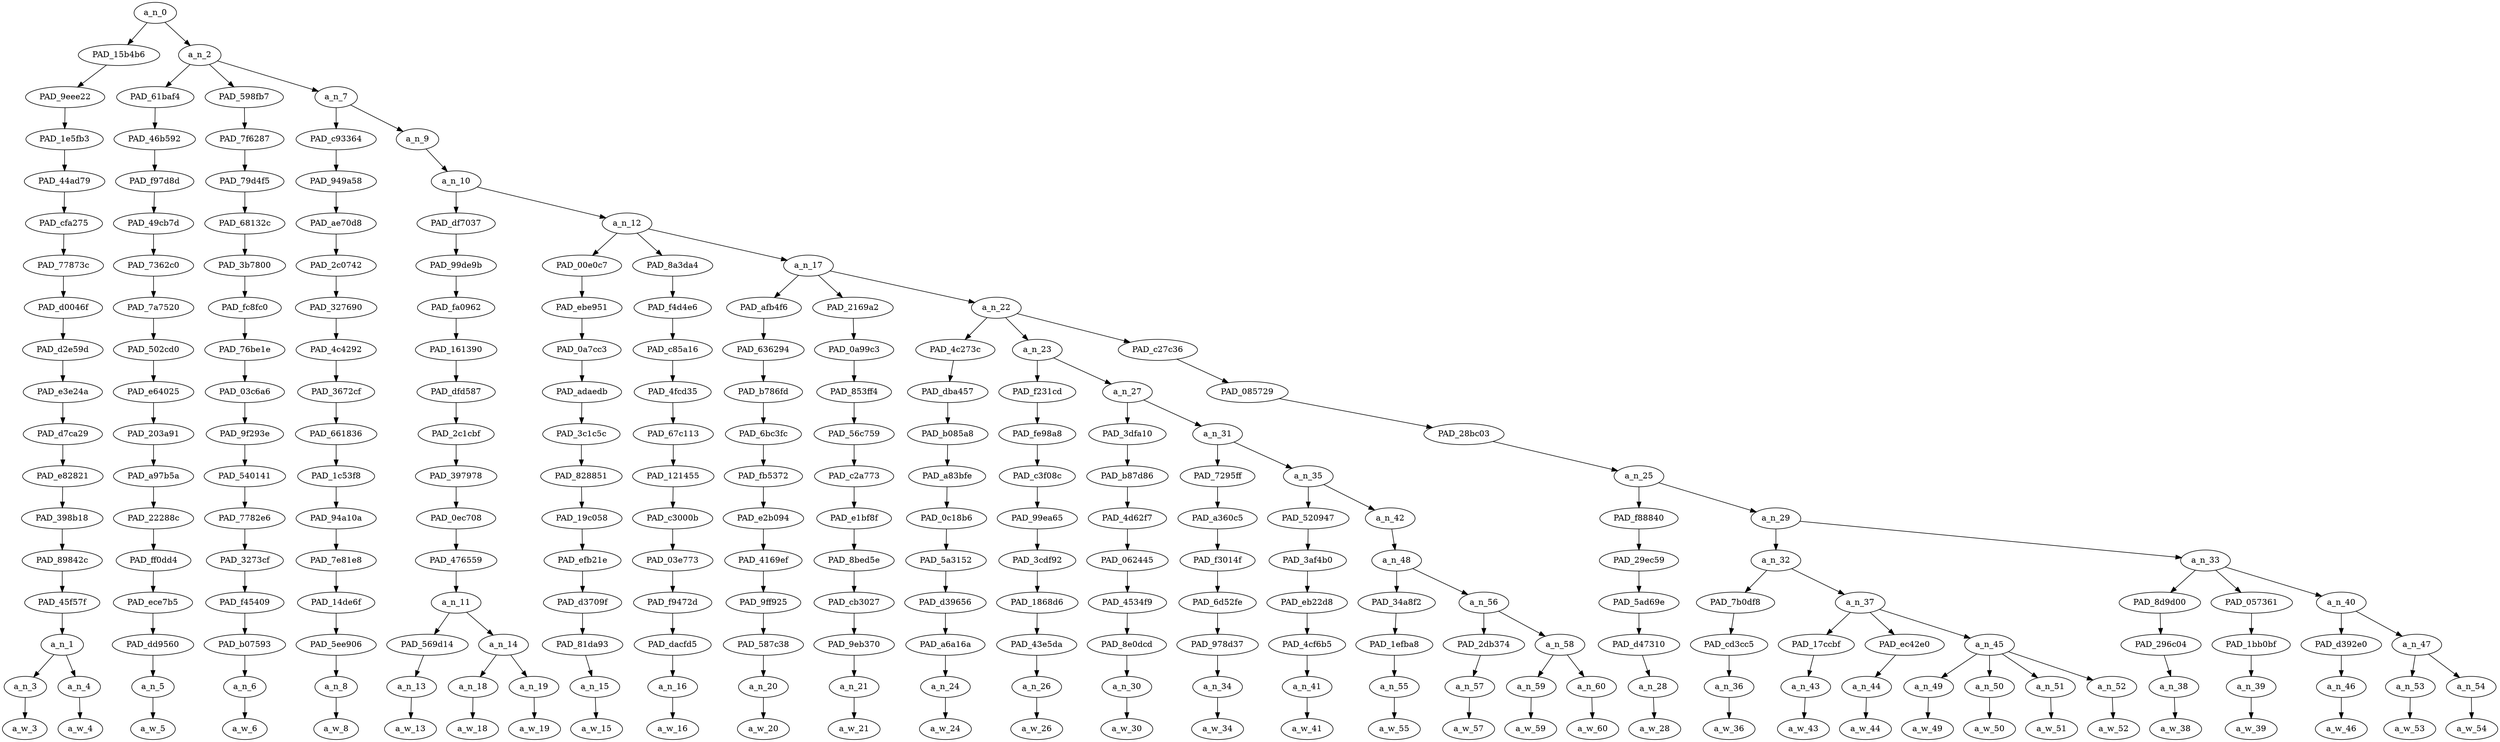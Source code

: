 strict digraph "" {
	a_n_0	[div_dir=1,
		index=0,
		level=17,
		pos="2.077341338734568,17!",
		text_span="[0, 1, 2, 3, 4, 5, 6, 7, 8, 9, 10, 11, 12, 13, 14, 15, 16, 17, 18, 19, 20, 21, 22, 23, 24, 25, 26, 27, 28, 29, 30, 31, 32, 33]",
		value=1.00000002];
	PAD_15b4b6	[div_dir=1,
		index=0,
		level=16,
		pos="0.5,16!",
		text_span="[0, 1]",
		value=0.12726944];
	a_n_0 -> PAD_15b4b6;
	a_n_2	[div_dir=1,
		index=1,
		level=16,
		pos="3.654682677469136,16!",
		text_span="[2, 3, 4, 5, 6, 7, 8, 9, 10, 11, 12, 13, 14, 15, 16, 17, 18, 19, 20, 21, 22, 23, 24, 25, 26, 27, 28, 29, 30, 31, 32, 33]",
		value=0.87206125];
	a_n_0 -> a_n_2;
	PAD_9eee22	[div_dir=1,
		index=0,
		level=15,
		pos="0.5,15!",
		text_span="[0, 1]",
		value=0.12726944];
	PAD_15b4b6 -> PAD_9eee22;
	PAD_1e5fb3	[div_dir=1,
		index=0,
		level=14,
		pos="0.5,14!",
		text_span="[0, 1]",
		value=0.12726944];
	PAD_9eee22 -> PAD_1e5fb3;
	PAD_44ad79	[div_dir=1,
		index=0,
		level=13,
		pos="0.5,13!",
		text_span="[0, 1]",
		value=0.12726944];
	PAD_1e5fb3 -> PAD_44ad79;
	PAD_cfa275	[div_dir=1,
		index=0,
		level=12,
		pos="0.5,12!",
		text_span="[0, 1]",
		value=0.12726944];
	PAD_44ad79 -> PAD_cfa275;
	PAD_77873c	[div_dir=1,
		index=0,
		level=11,
		pos="0.5,11!",
		text_span="[0, 1]",
		value=0.12726944];
	PAD_cfa275 -> PAD_77873c;
	PAD_d0046f	[div_dir=1,
		index=0,
		level=10,
		pos="0.5,10!",
		text_span="[0, 1]",
		value=0.12726944];
	PAD_77873c -> PAD_d0046f;
	PAD_d2e59d	[div_dir=1,
		index=0,
		level=9,
		pos="0.5,9!",
		text_span="[0, 1]",
		value=0.12726944];
	PAD_d0046f -> PAD_d2e59d;
	PAD_e3e24a	[div_dir=1,
		index=0,
		level=8,
		pos="0.5,8!",
		text_span="[0, 1]",
		value=0.12726944];
	PAD_d2e59d -> PAD_e3e24a;
	PAD_d7ca29	[div_dir=1,
		index=0,
		level=7,
		pos="0.5,7!",
		text_span="[0, 1]",
		value=0.12726944];
	PAD_e3e24a -> PAD_d7ca29;
	PAD_e82821	[div_dir=1,
		index=0,
		level=6,
		pos="0.5,6!",
		text_span="[0, 1]",
		value=0.12726944];
	PAD_d7ca29 -> PAD_e82821;
	PAD_398b18	[div_dir=1,
		index=0,
		level=5,
		pos="0.5,5!",
		text_span="[0, 1]",
		value=0.12726944];
	PAD_e82821 -> PAD_398b18;
	PAD_89842c	[div_dir=1,
		index=0,
		level=4,
		pos="0.5,4!",
		text_span="[0, 1]",
		value=0.12726944];
	PAD_398b18 -> PAD_89842c;
	PAD_45f57f	[div_dir=1,
		index=0,
		level=3,
		pos="0.5,3!",
		text_span="[0, 1]",
		value=0.12726944];
	PAD_89842c -> PAD_45f57f;
	a_n_1	[div_dir=1,
		index=0,
		level=2,
		pos="0.5,2!",
		text_span="[0, 1]",
		value=0.12726944];
	PAD_45f57f -> a_n_1;
	a_n_3	[div_dir=1,
		index=0,
		level=1,
		pos="0.0,1!",
		text_span="[0]",
		value=0.03252768];
	a_n_1 -> a_n_3;
	a_n_4	[div_dir=1,
		index=1,
		level=1,
		pos="1.0,1!",
		text_span="[1]",
		value=0.09432102];
	a_n_1 -> a_n_4;
	a_w_3	[div_dir=0,
		index=0,
		level=0,
		pos="0,0!",
		text_span="[0]",
		value=a];
	a_n_3 -> a_w_3;
	a_w_4	[div_dir=0,
		index=1,
		level=0,
		pos="1,0!",
		text_span="[1]",
		value=nigger];
	a_n_4 -> a_w_4;
	PAD_61baf4	[div_dir=1,
		index=1,
		level=15,
		pos="2.0,15!",
		text_span="[2]",
		value=0.02674706];
	a_n_2 -> PAD_61baf4;
	PAD_598fb7	[div_dir=1,
		index=2,
		level=15,
		pos="3.0,15!",
		text_span="[3]",
		value=0.02181865];
	a_n_2 -> PAD_598fb7;
	a_n_7	[div_dir=1,
		index=3,
		level=15,
		pos="5.964048032407408,15!",
		text_span="[4, 5, 6, 7, 8, 9, 10, 11, 12, 13, 14, 15, 16, 17, 18, 19, 20, 21, 22, 23, 24, 25, 26, 27, 28, 29, 30, 31, 32, 33]",
		value=0.82292250];
	a_n_2 -> a_n_7;
	PAD_46b592	[div_dir=1,
		index=1,
		level=14,
		pos="2.0,14!",
		text_span="[2]",
		value=0.02674706];
	PAD_61baf4 -> PAD_46b592;
	PAD_f97d8d	[div_dir=1,
		index=1,
		level=13,
		pos="2.0,13!",
		text_span="[2]",
		value=0.02674706];
	PAD_46b592 -> PAD_f97d8d;
	PAD_49cb7d	[div_dir=1,
		index=1,
		level=12,
		pos="2.0,12!",
		text_span="[2]",
		value=0.02674706];
	PAD_f97d8d -> PAD_49cb7d;
	PAD_7362c0	[div_dir=1,
		index=1,
		level=11,
		pos="2.0,11!",
		text_span="[2]",
		value=0.02674706];
	PAD_49cb7d -> PAD_7362c0;
	PAD_7a7520	[div_dir=1,
		index=1,
		level=10,
		pos="2.0,10!",
		text_span="[2]",
		value=0.02674706];
	PAD_7362c0 -> PAD_7a7520;
	PAD_502cd0	[div_dir=1,
		index=1,
		level=9,
		pos="2.0,9!",
		text_span="[2]",
		value=0.02674706];
	PAD_7a7520 -> PAD_502cd0;
	PAD_e64025	[div_dir=1,
		index=1,
		level=8,
		pos="2.0,8!",
		text_span="[2]",
		value=0.02674706];
	PAD_502cd0 -> PAD_e64025;
	PAD_203a91	[div_dir=1,
		index=1,
		level=7,
		pos="2.0,7!",
		text_span="[2]",
		value=0.02674706];
	PAD_e64025 -> PAD_203a91;
	PAD_a97b5a	[div_dir=1,
		index=1,
		level=6,
		pos="2.0,6!",
		text_span="[2]",
		value=0.02674706];
	PAD_203a91 -> PAD_a97b5a;
	PAD_22288c	[div_dir=1,
		index=1,
		level=5,
		pos="2.0,5!",
		text_span="[2]",
		value=0.02674706];
	PAD_a97b5a -> PAD_22288c;
	PAD_ff0dd4	[div_dir=1,
		index=1,
		level=4,
		pos="2.0,4!",
		text_span="[2]",
		value=0.02674706];
	PAD_22288c -> PAD_ff0dd4;
	PAD_ece7b5	[div_dir=1,
		index=1,
		level=3,
		pos="2.0,3!",
		text_span="[2]",
		value=0.02674706];
	PAD_ff0dd4 -> PAD_ece7b5;
	PAD_dd9560	[div_dir=1,
		index=1,
		level=2,
		pos="2.0,2!",
		text_span="[2]",
		value=0.02674706];
	PAD_ece7b5 -> PAD_dd9560;
	a_n_5	[div_dir=1,
		index=2,
		level=1,
		pos="2.0,1!",
		text_span="[2]",
		value=0.02674706];
	PAD_dd9560 -> a_n_5;
	a_w_5	[div_dir=0,
		index=2,
		level=0,
		pos="2,0!",
		text_span="[2]",
		value=will];
	a_n_5 -> a_w_5;
	PAD_7f6287	[div_dir=1,
		index=2,
		level=14,
		pos="3.0,14!",
		text_span="[3]",
		value=0.02181865];
	PAD_598fb7 -> PAD_7f6287;
	PAD_79d4f5	[div_dir=1,
		index=2,
		level=13,
		pos="3.0,13!",
		text_span="[3]",
		value=0.02181865];
	PAD_7f6287 -> PAD_79d4f5;
	PAD_68132c	[div_dir=1,
		index=2,
		level=12,
		pos="3.0,12!",
		text_span="[3]",
		value=0.02181865];
	PAD_79d4f5 -> PAD_68132c;
	PAD_3b7800	[div_dir=1,
		index=2,
		level=11,
		pos="3.0,11!",
		text_span="[3]",
		value=0.02181865];
	PAD_68132c -> PAD_3b7800;
	PAD_fc8fc0	[div_dir=1,
		index=2,
		level=10,
		pos="3.0,10!",
		text_span="[3]",
		value=0.02181865];
	PAD_3b7800 -> PAD_fc8fc0;
	PAD_76be1e	[div_dir=1,
		index=2,
		level=9,
		pos="3.0,9!",
		text_span="[3]",
		value=0.02181865];
	PAD_fc8fc0 -> PAD_76be1e;
	PAD_03c6a6	[div_dir=1,
		index=2,
		level=8,
		pos="3.0,8!",
		text_span="[3]",
		value=0.02181865];
	PAD_76be1e -> PAD_03c6a6;
	PAD_9f293e	[div_dir=1,
		index=2,
		level=7,
		pos="3.0,7!",
		text_span="[3]",
		value=0.02181865];
	PAD_03c6a6 -> PAD_9f293e;
	PAD_540141	[div_dir=1,
		index=2,
		level=6,
		pos="3.0,6!",
		text_span="[3]",
		value=0.02181865];
	PAD_9f293e -> PAD_540141;
	PAD_7782e6	[div_dir=1,
		index=2,
		level=5,
		pos="3.0,5!",
		text_span="[3]",
		value=0.02181865];
	PAD_540141 -> PAD_7782e6;
	PAD_3273cf	[div_dir=1,
		index=2,
		level=4,
		pos="3.0,4!",
		text_span="[3]",
		value=0.02181865];
	PAD_7782e6 -> PAD_3273cf;
	PAD_f45409	[div_dir=1,
		index=2,
		level=3,
		pos="3.0,3!",
		text_span="[3]",
		value=0.02181865];
	PAD_3273cf -> PAD_f45409;
	PAD_b07593	[div_dir=1,
		index=2,
		level=2,
		pos="3.0,2!",
		text_span="[3]",
		value=0.02181865];
	PAD_f45409 -> PAD_b07593;
	a_n_6	[div_dir=1,
		index=3,
		level=1,
		pos="3.0,1!",
		text_span="[3]",
		value=0.02181865];
	PAD_b07593 -> a_n_6;
	a_w_6	[div_dir=0,
		index=3,
		level=0,
		pos="3,0!",
		text_span="[3]",
		value=never];
	a_n_6 -> a_w_6;
	PAD_c93364	[div_dir=1,
		index=3,
		level=14,
		pos="4.0,14!",
		text_span="[4]",
		value=0.02480773];
	a_n_7 -> PAD_c93364;
	a_n_9	[div_dir=1,
		index=4,
		level=14,
		pos="7.928096064814816,14!",
		text_span="[5, 6, 7, 8, 9, 10, 11, 12, 13, 14, 15, 16, 17, 18, 19, 20, 21, 22, 23, 24, 25, 26, 27, 28, 29, 30, 31, 32, 33]",
		value=0.79755559];
	a_n_7 -> a_n_9;
	PAD_949a58	[div_dir=1,
		index=3,
		level=13,
		pos="4.0,13!",
		text_span="[4]",
		value=0.02480773];
	PAD_c93364 -> PAD_949a58;
	PAD_ae70d8	[div_dir=1,
		index=3,
		level=12,
		pos="4.0,12!",
		text_span="[4]",
		value=0.02480773];
	PAD_949a58 -> PAD_ae70d8;
	PAD_2c0742	[div_dir=1,
		index=3,
		level=11,
		pos="4.0,11!",
		text_span="[4]",
		value=0.02480773];
	PAD_ae70d8 -> PAD_2c0742;
	PAD_327690	[div_dir=1,
		index=3,
		level=10,
		pos="4.0,10!",
		text_span="[4]",
		value=0.02480773];
	PAD_2c0742 -> PAD_327690;
	PAD_4c4292	[div_dir=1,
		index=3,
		level=9,
		pos="4.0,9!",
		text_span="[4]",
		value=0.02480773];
	PAD_327690 -> PAD_4c4292;
	PAD_3672cf	[div_dir=1,
		index=3,
		level=8,
		pos="4.0,8!",
		text_span="[4]",
		value=0.02480773];
	PAD_4c4292 -> PAD_3672cf;
	PAD_661836	[div_dir=1,
		index=3,
		level=7,
		pos="4.0,7!",
		text_span="[4]",
		value=0.02480773];
	PAD_3672cf -> PAD_661836;
	PAD_1c53f8	[div_dir=1,
		index=3,
		level=6,
		pos="4.0,6!",
		text_span="[4]",
		value=0.02480773];
	PAD_661836 -> PAD_1c53f8;
	PAD_94a10a	[div_dir=1,
		index=3,
		level=5,
		pos="4.0,5!",
		text_span="[4]",
		value=0.02480773];
	PAD_1c53f8 -> PAD_94a10a;
	PAD_7e81e8	[div_dir=1,
		index=3,
		level=4,
		pos="4.0,4!",
		text_span="[4]",
		value=0.02480773];
	PAD_94a10a -> PAD_7e81e8;
	PAD_14de6f	[div_dir=1,
		index=3,
		level=3,
		pos="4.0,3!",
		text_span="[4]",
		value=0.02480773];
	PAD_7e81e8 -> PAD_14de6f;
	PAD_5ee906	[div_dir=1,
		index=3,
		level=2,
		pos="4.0,2!",
		text_span="[4]",
		value=0.02480773];
	PAD_14de6f -> PAD_5ee906;
	a_n_8	[div_dir=1,
		index=4,
		level=1,
		pos="4.0,1!",
		text_span="[4]",
		value=0.02480773];
	PAD_5ee906 -> a_n_8;
	a_w_8	[div_dir=0,
		index=4,
		level=0,
		pos="4,0!",
		text_span="[4]",
		value=respect];
	a_n_8 -> a_w_8;
	a_n_10	[div_dir=1,
		index=4,
		level=13,
		pos="7.928096064814816,13!",
		text_span="[5, 6, 7, 8, 9, 10, 11, 12, 13, 14, 15, 16, 17, 18, 19, 20, 21, 22, 23, 24, 25, 26, 27, 28, 29, 30, 31, 32, 33]",
		value=0.79700879];
	a_n_9 -> a_n_10;
	PAD_df7037	[div_dir=1,
		index=4,
		level=12,
		pos="5.75,12!",
		text_span="[5, 6, 7]",
		value=0.14032334];
	a_n_10 -> PAD_df7037;
	a_n_12	[div_dir=1,
		index=5,
		level=12,
		pos="10.106192129629632,12!",
		text_span="[8, 9, 10, 11, 12, 13, 14, 15, 16, 17, 18, 19, 20, 21, 22, 23, 24, 25, 26, 27, 28, 29, 30, 31, 32, 33]",
		value=0.65613866];
	a_n_10 -> a_n_12;
	PAD_99de9b	[div_dir=1,
		index=4,
		level=11,
		pos="5.75,11!",
		text_span="[5, 6, 7]",
		value=0.14032334];
	PAD_df7037 -> PAD_99de9b;
	PAD_fa0962	[div_dir=1,
		index=4,
		level=10,
		pos="5.75,10!",
		text_span="[5, 6, 7]",
		value=0.14032334];
	PAD_99de9b -> PAD_fa0962;
	PAD_161390	[div_dir=1,
		index=4,
		level=9,
		pos="5.75,9!",
		text_span="[5, 6, 7]",
		value=0.14032334];
	PAD_fa0962 -> PAD_161390;
	PAD_dfd587	[div_dir=1,
		index=4,
		level=8,
		pos="5.75,8!",
		text_span="[5, 6, 7]",
		value=0.14032334];
	PAD_161390 -> PAD_dfd587;
	PAD_2c1cbf	[div_dir=1,
		index=4,
		level=7,
		pos="5.75,7!",
		text_span="[5, 6, 7]",
		value=0.14032334];
	PAD_dfd587 -> PAD_2c1cbf;
	PAD_397978	[div_dir=1,
		index=4,
		level=6,
		pos="5.75,6!",
		text_span="[5, 6, 7]",
		value=0.14032334];
	PAD_2c1cbf -> PAD_397978;
	PAD_0ec708	[div_dir=1,
		index=4,
		level=5,
		pos="5.75,5!",
		text_span="[5, 6, 7]",
		value=0.14032334];
	PAD_397978 -> PAD_0ec708;
	PAD_476559	[div_dir=1,
		index=4,
		level=4,
		pos="5.75,4!",
		text_span="[5, 6, 7]",
		value=0.14032334];
	PAD_0ec708 -> PAD_476559;
	a_n_11	[div_dir=1,
		index=4,
		level=3,
		pos="5.75,3!",
		text_span="[5, 6, 7]",
		value=0.14032334];
	PAD_476559 -> a_n_11;
	PAD_569d14	[div_dir=1,
		index=4,
		level=2,
		pos="5.0,2!",
		text_span="[5]",
		value=0.03350111];
	a_n_11 -> PAD_569d14;
	a_n_14	[div_dir=1,
		index=5,
		level=2,
		pos="6.5,2!",
		text_span="[6, 7]",
		value=0.10641506];
	a_n_11 -> a_n_14;
	a_n_13	[div_dir=1,
		index=5,
		level=1,
		pos="5.0,1!",
		text_span="[5]",
		value=0.03350111];
	PAD_569d14 -> a_n_13;
	a_w_13	[div_dir=0,
		index=5,
		level=0,
		pos="5,0!",
		text_span="[5]",
		value=jesus];
	a_n_13 -> a_w_13;
	a_n_18	[div_dir=1,
		index=6,
		level=1,
		pos="6.0,1!",
		text_span="[6]",
		value=0.02551243];
	a_n_14 -> a_n_18;
	a_n_19	[div_dir=1,
		index=7,
		level=1,
		pos="7.0,1!",
		text_span="[7]",
		value=0.08053967];
	a_n_14 -> a_n_19;
	a_w_18	[div_dir=0,
		index=6,
		level=0,
		pos="6,0!",
		text_span="[6]",
		value=a1];
	a_n_18 -> a_w_18;
	a_w_19	[div_dir=0,
		index=7,
		level=0,
		pos="7,0!",
		text_span="[7]",
		value=nigger1];
	a_n_19 -> a_w_19;
	PAD_00e0c7	[div_dir=1,
		index=5,
		level=11,
		pos="8.0,11!",
		text_span="[8]",
		value=0.02065442];
	a_n_12 -> PAD_00e0c7;
	PAD_8a3da4	[div_dir=1,
		index=6,
		level=11,
		pos="9.0,11!",
		text_span="[9]",
		value=0.01748655];
	a_n_12 -> PAD_8a3da4;
	a_n_17	[div_dir=1,
		index=7,
		level=11,
		pos="13.318576388888891,11!",
		text_span="[10, 11, 12, 13, 14, 15, 16, 17, 18, 19, 20, 21, 22, 23, 24, 25, 26, 27, 28, 29, 30, 31, 32, 33]",
		value=0.61756855];
	a_n_12 -> a_n_17;
	PAD_ebe951	[div_dir=1,
		index=5,
		level=10,
		pos="8.0,10!",
		text_span="[8]",
		value=0.02065442];
	PAD_00e0c7 -> PAD_ebe951;
	PAD_0a7cc3	[div_dir=1,
		index=5,
		level=9,
		pos="8.0,9!",
		text_span="[8]",
		value=0.02065442];
	PAD_ebe951 -> PAD_0a7cc3;
	PAD_adaedb	[div_dir=1,
		index=5,
		level=8,
		pos="8.0,8!",
		text_span="[8]",
		value=0.02065442];
	PAD_0a7cc3 -> PAD_adaedb;
	PAD_3c1c5c	[div_dir=1,
		index=5,
		level=7,
		pos="8.0,7!",
		text_span="[8]",
		value=0.02065442];
	PAD_adaedb -> PAD_3c1c5c;
	PAD_828851	[div_dir=1,
		index=5,
		level=6,
		pos="8.0,6!",
		text_span="[8]",
		value=0.02065442];
	PAD_3c1c5c -> PAD_828851;
	PAD_19c058	[div_dir=1,
		index=5,
		level=5,
		pos="8.0,5!",
		text_span="[8]",
		value=0.02065442];
	PAD_828851 -> PAD_19c058;
	PAD_efb21e	[div_dir=1,
		index=5,
		level=4,
		pos="8.0,4!",
		text_span="[8]",
		value=0.02065442];
	PAD_19c058 -> PAD_efb21e;
	PAD_d3709f	[div_dir=1,
		index=5,
		level=3,
		pos="8.0,3!",
		text_span="[8]",
		value=0.02065442];
	PAD_efb21e -> PAD_d3709f;
	PAD_81da93	[div_dir=1,
		index=6,
		level=2,
		pos="8.0,2!",
		text_span="[8]",
		value=0.02065442];
	PAD_d3709f -> PAD_81da93;
	a_n_15	[div_dir=1,
		index=8,
		level=1,
		pos="8.0,1!",
		text_span="[8]",
		value=0.02065442];
	PAD_81da93 -> a_n_15;
	a_w_15	[div_dir=0,
		index=8,
		level=0,
		pos="8,0!",
		text_span="[8]",
		value=will1];
	a_n_15 -> a_w_15;
	PAD_f4d4e6	[div_dir=1,
		index=6,
		level=10,
		pos="9.0,10!",
		text_span="[9]",
		value=0.01748655];
	PAD_8a3da4 -> PAD_f4d4e6;
	PAD_c85a16	[div_dir=1,
		index=6,
		level=9,
		pos="9.0,9!",
		text_span="[9]",
		value=0.01748655];
	PAD_f4d4e6 -> PAD_c85a16;
	PAD_4fcd35	[div_dir=1,
		index=6,
		level=8,
		pos="9.0,8!",
		text_span="[9]",
		value=0.01748655];
	PAD_c85a16 -> PAD_4fcd35;
	PAD_67c113	[div_dir=1,
		index=6,
		level=7,
		pos="9.0,7!",
		text_span="[9]",
		value=0.01748655];
	PAD_4fcd35 -> PAD_67c113;
	PAD_121455	[div_dir=1,
		index=6,
		level=6,
		pos="9.0,6!",
		text_span="[9]",
		value=0.01748655];
	PAD_67c113 -> PAD_121455;
	PAD_c3000b	[div_dir=1,
		index=6,
		level=5,
		pos="9.0,5!",
		text_span="[9]",
		value=0.01748655];
	PAD_121455 -> PAD_c3000b;
	PAD_03e773	[div_dir=1,
		index=6,
		level=4,
		pos="9.0,4!",
		text_span="[9]",
		value=0.01748655];
	PAD_c3000b -> PAD_03e773;
	PAD_f9472d	[div_dir=1,
		index=6,
		level=3,
		pos="9.0,3!",
		text_span="[9]",
		value=0.01748655];
	PAD_03e773 -> PAD_f9472d;
	PAD_dacfd5	[div_dir=1,
		index=7,
		level=2,
		pos="9.0,2!",
		text_span="[9]",
		value=0.01748655];
	PAD_f9472d -> PAD_dacfd5;
	a_n_16	[div_dir=1,
		index=9,
		level=1,
		pos="9.0,1!",
		text_span="[9]",
		value=0.01748655];
	PAD_dacfd5 -> a_n_16;
	a_w_16	[div_dir=0,
		index=9,
		level=0,
		pos="9,0!",
		text_span="[9]",
		value=never1];
	a_n_16 -> a_w_16;
	PAD_afb4f6	[div_dir=1,
		index=7,
		level=10,
		pos="10.0,10!",
		text_span="[10]",
		value=0.01941633];
	a_n_17 -> PAD_afb4f6;
	PAD_2169a2	[div_dir=1,
		index=8,
		level=10,
		pos="11.0,10!",
		text_span="[11]",
		value=0.01895987];
	a_n_17 -> PAD_2169a2;
	a_n_22	[div_dir=1,
		index=9,
		level=10,
		pos="18.955729166666668,10!",
		text_span="[12, 13, 14, 15, 16, 17, 18, 19, 20, 21, 22, 23, 24, 25, 26, 27, 28, 29, 30, 31, 32, 33]",
		value=0.57877207];
	a_n_17 -> a_n_22;
	PAD_636294	[div_dir=1,
		index=7,
		level=9,
		pos="10.0,9!",
		text_span="[10]",
		value=0.01941633];
	PAD_afb4f6 -> PAD_636294;
	PAD_b786fd	[div_dir=1,
		index=7,
		level=8,
		pos="10.0,8!",
		text_span="[10]",
		value=0.01941633];
	PAD_636294 -> PAD_b786fd;
	PAD_6bc3fc	[div_dir=1,
		index=7,
		level=7,
		pos="10.0,7!",
		text_span="[10]",
		value=0.01941633];
	PAD_b786fd -> PAD_6bc3fc;
	PAD_fb5372	[div_dir=1,
		index=7,
		level=6,
		pos="10.0,6!",
		text_span="[10]",
		value=0.01941633];
	PAD_6bc3fc -> PAD_fb5372;
	PAD_e2b094	[div_dir=1,
		index=7,
		level=5,
		pos="10.0,5!",
		text_span="[10]",
		value=0.01941633];
	PAD_fb5372 -> PAD_e2b094;
	PAD_4169ef	[div_dir=1,
		index=7,
		level=4,
		pos="10.0,4!",
		text_span="[10]",
		value=0.01941633];
	PAD_e2b094 -> PAD_4169ef;
	PAD_9ff925	[div_dir=1,
		index=7,
		level=3,
		pos="10.0,3!",
		text_span="[10]",
		value=0.01941633];
	PAD_4169ef -> PAD_9ff925;
	PAD_587c38	[div_dir=1,
		index=8,
		level=2,
		pos="10.0,2!",
		text_span="[10]",
		value=0.01941633];
	PAD_9ff925 -> PAD_587c38;
	a_n_20	[div_dir=1,
		index=10,
		level=1,
		pos="10.0,1!",
		text_span="[10]",
		value=0.01941633];
	PAD_587c38 -> a_n_20;
	a_w_20	[div_dir=0,
		index=10,
		level=0,
		pos="10,0!",
		text_span="[10]",
		value=respect1];
	a_n_20 -> a_w_20;
	PAD_0a99c3	[div_dir=1,
		index=8,
		level=9,
		pos="11.0,9!",
		text_span="[11]",
		value=0.01895987];
	PAD_2169a2 -> PAD_0a99c3;
	PAD_853ff4	[div_dir=1,
		index=8,
		level=8,
		pos="11.0,8!",
		text_span="[11]",
		value=0.01895987];
	PAD_0a99c3 -> PAD_853ff4;
	PAD_56c759	[div_dir=1,
		index=8,
		level=7,
		pos="11.0,7!",
		text_span="[11]",
		value=0.01895987];
	PAD_853ff4 -> PAD_56c759;
	PAD_c2a773	[div_dir=1,
		index=8,
		level=6,
		pos="11.0,6!",
		text_span="[11]",
		value=0.01895987];
	PAD_56c759 -> PAD_c2a773;
	PAD_e1bf8f	[div_dir=1,
		index=8,
		level=5,
		pos="11.0,5!",
		text_span="[11]",
		value=0.01895987];
	PAD_c2a773 -> PAD_e1bf8f;
	PAD_8bed5e	[div_dir=1,
		index=8,
		level=4,
		pos="11.0,4!",
		text_span="[11]",
		value=0.01895987];
	PAD_e1bf8f -> PAD_8bed5e;
	PAD_cb3027	[div_dir=1,
		index=8,
		level=3,
		pos="11.0,3!",
		text_span="[11]",
		value=0.01895987];
	PAD_8bed5e -> PAD_cb3027;
	PAD_9eb370	[div_dir=1,
		index=9,
		level=2,
		pos="11.0,2!",
		text_span="[11]",
		value=0.01895987];
	PAD_cb3027 -> PAD_9eb370;
	a_n_21	[div_dir=1,
		index=11,
		level=1,
		pos="11.0,1!",
		text_span="[11]",
		value=0.01895987];
	PAD_9eb370 -> a_n_21;
	a_w_21	[div_dir=0,
		index=11,
		level=0,
		pos="11,0!",
		text_span="[11]",
		value=anything];
	a_n_21 -> a_w_21;
	PAD_4c273c	[div_dir=-1,
		index=10,
		level=9,
		pos="20.0,9!",
		text_span="[20]",
		value=0.01786519];
	a_n_22 -> PAD_4c273c;
	a_n_23	[div_dir=1,
		index=9,
		level=9,
		pos="12.9921875,9!",
		text_span="[12, 13, 14, 15, 16, 17, 18, 19]",
		value=0.17205967];
	a_n_22 -> a_n_23;
	PAD_c27c36	[div_dir=1,
		index=11,
		level=9,
		pos="23.875,9!",
		text_span="[21, 22, 23, 24, 25, 26, 27, 28, 29, 30, 31, 32, 33]",
		value=0.38843775];
	a_n_22 -> PAD_c27c36;
	PAD_dba457	[div_dir=-1,
		index=11,
		level=8,
		pos="20.0,8!",
		text_span="[20]",
		value=0.01786519];
	PAD_4c273c -> PAD_dba457;
	PAD_b085a8	[div_dir=-1,
		index=12,
		level=7,
		pos="20.0,7!",
		text_span="[20]",
		value=0.01786519];
	PAD_dba457 -> PAD_b085a8;
	PAD_a83bfe	[div_dir=-1,
		index=13,
		level=6,
		pos="20.0,6!",
		text_span="[20]",
		value=0.01786519];
	PAD_b085a8 -> PAD_a83bfe;
	PAD_0c18b6	[div_dir=-1,
		index=14,
		level=5,
		pos="20.0,5!",
		text_span="[20]",
		value=0.01786519];
	PAD_a83bfe -> PAD_0c18b6;
	PAD_5a3152	[div_dir=-1,
		index=14,
		level=4,
		pos="20.0,4!",
		text_span="[20]",
		value=0.01786519];
	PAD_0c18b6 -> PAD_5a3152;
	PAD_d39656	[div_dir=-1,
		index=15,
		level=3,
		pos="20.0,3!",
		text_span="[20]",
		value=0.01786519];
	PAD_5a3152 -> PAD_d39656;
	PAD_a6a16a	[div_dir=-1,
		index=17,
		level=2,
		pos="20.0,2!",
		text_span="[20]",
		value=0.01786519];
	PAD_d39656 -> PAD_a6a16a;
	a_n_24	[div_dir=-1,
		index=20,
		level=1,
		pos="20.0,1!",
		text_span="[20]",
		value=0.01786519];
	PAD_a6a16a -> a_n_24;
	a_w_24	[div_dir=0,
		index=20,
		level=0,
		pos="20,0!",
		text_span="[20]",
		value=but];
	a_n_24 -> a_w_24;
	PAD_f231cd	[div_dir=-1,
		index=9,
		level=8,
		pos="12.0,8!",
		text_span="[12]",
		value=0.01792979];
	a_n_23 -> PAD_f231cd;
	a_n_27	[div_dir=1,
		index=10,
		level=8,
		pos="13.984375,8!",
		text_span="[13, 14, 15, 16, 17, 18, 19]",
		value=0.15395326];
	a_n_23 -> a_n_27;
	PAD_fe98a8	[div_dir=-1,
		index=9,
		level=7,
		pos="12.0,7!",
		text_span="[12]",
		value=0.01792979];
	PAD_f231cd -> PAD_fe98a8;
	PAD_c3f08c	[div_dir=-1,
		index=9,
		level=6,
		pos="12.0,6!",
		text_span="[12]",
		value=0.01792979];
	PAD_fe98a8 -> PAD_c3f08c;
	PAD_99ea65	[div_dir=-1,
		index=9,
		level=5,
		pos="12.0,5!",
		text_span="[12]",
		value=0.01792979];
	PAD_c3f08c -> PAD_99ea65;
	PAD_3cdf92	[div_dir=-1,
		index=9,
		level=4,
		pos="12.0,4!",
		text_span="[12]",
		value=0.01792979];
	PAD_99ea65 -> PAD_3cdf92;
	PAD_1868d6	[div_dir=-1,
		index=9,
		level=3,
		pos="12.0,3!",
		text_span="[12]",
		value=0.01792979];
	PAD_3cdf92 -> PAD_1868d6;
	PAD_43e5da	[div_dir=-1,
		index=10,
		level=2,
		pos="12.0,2!",
		text_span="[12]",
		value=0.01792979];
	PAD_1868d6 -> PAD_43e5da;
	a_n_26	[div_dir=-1,
		index=12,
		level=1,
		pos="12.0,1!",
		text_span="[12]",
		value=0.01792979];
	PAD_43e5da -> a_n_26;
	a_w_26	[div_dir=0,
		index=12,
		level=0,
		pos="12,0!",
		text_span="[12]",
		value=if];
	a_n_26 -> a_w_26;
	PAD_3dfa10	[div_dir=1,
		index=10,
		level=7,
		pos="13.0,7!",
		text_span="[13]",
		value=0.02768934];
	a_n_27 -> PAD_3dfa10;
	a_n_31	[div_dir=1,
		index=11,
		level=7,
		pos="14.96875,7!",
		text_span="[14, 15, 16, 17, 18, 19]",
		value=0.12607261];
	a_n_27 -> a_n_31;
	PAD_b87d86	[div_dir=1,
		index=10,
		level=6,
		pos="13.0,6!",
		text_span="[13]",
		value=0.02768934];
	PAD_3dfa10 -> PAD_b87d86;
	PAD_4d62f7	[div_dir=1,
		index=10,
		level=5,
		pos="13.0,5!",
		text_span="[13]",
		value=0.02768934];
	PAD_b87d86 -> PAD_4d62f7;
	PAD_062445	[div_dir=1,
		index=10,
		level=4,
		pos="13.0,4!",
		text_span="[13]",
		value=0.02768934];
	PAD_4d62f7 -> PAD_062445;
	PAD_4534f9	[div_dir=1,
		index=10,
		level=3,
		pos="13.0,3!",
		text_span="[13]",
		value=0.02768934];
	PAD_062445 -> PAD_4534f9;
	PAD_8e0dcd	[div_dir=1,
		index=11,
		level=2,
		pos="13.0,2!",
		text_span="[13]",
		value=0.02768934];
	PAD_4534f9 -> PAD_8e0dcd;
	a_n_30	[div_dir=1,
		index=13,
		level=1,
		pos="13.0,1!",
		text_span="[13]",
		value=0.02768934];
	PAD_8e0dcd -> a_n_30;
	a_w_30	[div_dir=0,
		index=13,
		level=0,
		pos="13,0!",
		text_span="[13]",
		value=jesus1];
	a_n_30 -> a_w_30;
	PAD_7295ff	[div_dir=-1,
		index=11,
		level=6,
		pos="14.0,6!",
		text_span="[14]",
		value=0.01904083];
	a_n_31 -> PAD_7295ff;
	a_n_35	[div_dir=1,
		index=12,
		level=6,
		pos="15.9375,6!",
		text_span="[15, 16, 17, 18, 19]",
		value=0.10689434];
	a_n_31 -> a_n_35;
	PAD_a360c5	[div_dir=-1,
		index=11,
		level=5,
		pos="14.0,5!",
		text_span="[14]",
		value=0.01904083];
	PAD_7295ff -> PAD_a360c5;
	PAD_f3014f	[div_dir=-1,
		index=11,
		level=4,
		pos="14.0,4!",
		text_span="[14]",
		value=0.01904083];
	PAD_a360c5 -> PAD_f3014f;
	PAD_6d52fe	[div_dir=-1,
		index=11,
		level=3,
		pos="14.0,3!",
		text_span="[14]",
		value=0.01904083];
	PAD_f3014f -> PAD_6d52fe;
	PAD_978d37	[div_dir=-1,
		index=12,
		level=2,
		pos="14.0,2!",
		text_span="[14]",
		value=0.01904083];
	PAD_6d52fe -> PAD_978d37;
	a_n_34	[div_dir=-1,
		index=14,
		level=1,
		pos="14.0,1!",
		text_span="[14]",
		value=0.01904083];
	PAD_978d37 -> a_n_34;
	a_w_34	[div_dir=0,
		index=14,
		level=0,
		pos="14,0!",
		text_span="[14]",
		value=was];
	a_n_34 -> a_w_34;
	PAD_520947	[div_dir=1,
		index=12,
		level=5,
		pos="15.0,5!",
		text_span="[15]",
		value=0.02491552];
	a_n_35 -> PAD_520947;
	a_n_42	[div_dir=1,
		index=13,
		level=5,
		pos="16.875,5!",
		text_span="[16, 17, 18, 19]",
		value=0.08179969];
	a_n_35 -> a_n_42;
	PAD_3af4b0	[div_dir=1,
		index=12,
		level=4,
		pos="15.0,4!",
		text_span="[15]",
		value=0.02491552];
	PAD_520947 -> PAD_3af4b0;
	PAD_eb22d8	[div_dir=1,
		index=12,
		level=3,
		pos="15.0,3!",
		text_span="[15]",
		value=0.02491552];
	PAD_3af4b0 -> PAD_eb22d8;
	PAD_4cf6b5	[div_dir=1,
		index=13,
		level=2,
		pos="15.0,2!",
		text_span="[15]",
		value=0.02491552];
	PAD_eb22d8 -> PAD_4cf6b5;
	a_n_41	[div_dir=1,
		index=15,
		level=1,
		pos="15.0,1!",
		text_span="[15]",
		value=0.02491552];
	PAD_4cf6b5 -> a_n_41;
	a_w_41	[div_dir=0,
		index=15,
		level=0,
		pos="15,0!",
		text_span="[15]",
		value=black];
	a_n_41 -> a_w_41;
	a_n_48	[div_dir=1,
		index=13,
		level=4,
		pos="16.875,4!",
		text_span="[16, 17, 18, 19]",
		value=0.08164629];
	a_n_42 -> a_n_48;
	PAD_34a8f2	[div_dir=1,
		index=13,
		level=3,
		pos="16.0,3!",
		text_span="[16]",
		value=0.01973314];
	a_n_48 -> PAD_34a8f2;
	a_n_56	[div_dir=1,
		index=14,
		level=3,
		pos="17.75,3!",
		text_span="[17, 18, 19]",
		value=0.06175974];
	a_n_48 -> a_n_56;
	PAD_1efba8	[div_dir=1,
		index=14,
		level=2,
		pos="16.0,2!",
		text_span="[16]",
		value=0.01973314];
	PAD_34a8f2 -> PAD_1efba8;
	a_n_55	[div_dir=1,
		index=16,
		level=1,
		pos="16.0,1!",
		text_span="[16]",
		value=0.01973314];
	PAD_1efba8 -> a_n_55;
	a_w_55	[div_dir=0,
		index=16,
		level=0,
		pos="16,0!",
		text_span="[16]",
		value=he];
	a_n_55 -> a_w_55;
	PAD_2db374	[div_dir=1,
		index=15,
		level=2,
		pos="17.0,2!",
		text_span="[17]",
		value=0.01831306];
	a_n_56 -> PAD_2db374;
	a_n_58	[div_dir=1,
		index=16,
		level=2,
		pos="18.5,2!",
		text_span="[18, 19]",
		value=0.04332964];
	a_n_56 -> a_n_58;
	a_n_57	[div_dir=1,
		index=17,
		level=1,
		pos="17.0,1!",
		text_span="[17]",
		value=0.01831306];
	PAD_2db374 -> a_n_57;
	a_w_57	[div_dir=0,
		index=17,
		level=0,
		pos="17,0!",
		text_span="[17]",
		value=would];
	a_n_57 -> a_w_57;
	a_n_59	[div_dir=1,
		index=18,
		level=1,
		pos="18.0,1!",
		text_span="[18]",
		value=0.01856954];
	a_n_58 -> a_n_59;
	a_n_60	[div_dir=1,
		index=19,
		level=1,
		pos="19.0,1!",
		text_span="[19]",
		value=0.02465472];
	a_n_58 -> a_n_60;
	a_w_59	[div_dir=0,
		index=18,
		level=0,
		pos="18,0!",
		text_span="[18]",
		value=respect2];
	a_n_59 -> a_w_59;
	a_w_60	[div_dir=0,
		index=19,
		level=0,
		pos="19,0!",
		text_span="[19]",
		value=jesus2];
	a_n_60 -> a_w_60;
	PAD_085729	[div_dir=1,
		index=12,
		level=8,
		pos="23.875,8!",
		text_span="[21, 22, 23, 24, 25, 26, 27, 28, 29, 30, 31, 32, 33]",
		value=0.38843775];
	PAD_c27c36 -> PAD_085729;
	PAD_28bc03	[div_dir=1,
		index=13,
		level=7,
		pos="23.875,7!",
		text_span="[21, 22, 23, 24, 25, 26, 27, 28, 29, 30, 31, 32, 33]",
		value=0.38843775];
	PAD_085729 -> PAD_28bc03;
	a_n_25	[div_dir=1,
		index=14,
		level=6,
		pos="23.875,6!",
		text_span="[21, 22, 23, 24, 25, 26, 27, 28, 29, 30, 31, 32, 33]",
		value=0.38843775];
	PAD_28bc03 -> a_n_25;
	PAD_f88840	[div_dir=1,
		index=15,
		level=5,
		pos="21.0,5!",
		text_span="[21]",
		value=0.01797504];
	a_n_25 -> PAD_f88840;
	a_n_29	[div_dir=1,
		index=16,
		level=5,
		pos="26.75,5!",
		text_span="[22, 23, 24, 25, 26, 27, 28, 29, 30, 31, 32, 33]",
		value=0.37006028];
	a_n_25 -> a_n_29;
	PAD_29ec59	[div_dir=1,
		index=15,
		level=4,
		pos="21.0,4!",
		text_span="[21]",
		value=0.01797504];
	PAD_f88840 -> PAD_29ec59;
	PAD_5ad69e	[div_dir=1,
		index=16,
		level=3,
		pos="21.0,3!",
		text_span="[21]",
		value=0.01797504];
	PAD_29ec59 -> PAD_5ad69e;
	PAD_d47310	[div_dir=1,
		index=18,
		level=2,
		pos="21.0,2!",
		text_span="[21]",
		value=0.01797504];
	PAD_5ad69e -> PAD_d47310;
	a_n_28	[div_dir=1,
		index=21,
		level=1,
		pos="21.0,1!",
		text_span="[21]",
		value=0.01797504];
	PAD_d47310 -> a_n_28;
	a_w_28	[div_dir=0,
		index=21,
		level=0,
		pos="21,0!",
		text_span="[21]",
		value=because];
	a_n_28 -> a_w_28;
	a_n_32	[div_dir=1,
		index=16,
		level=4,
		pos="23.25,4!",
		text_span="[22, 23, 24, 25, 26, 27, 28]",
		value=0.24164005];
	a_n_29 -> a_n_32;
	a_n_33	[div_dir=1,
		index=17,
		level=4,
		pos="30.25,4!",
		text_span="[29, 30, 31, 32, 33]",
		value=0.12801495];
	a_n_29 -> a_n_33;
	PAD_7b0df8	[div_dir=1,
		index=17,
		level=3,
		pos="22.0,3!",
		text_span="[22]",
		value=0.02722144];
	a_n_32 -> PAD_7b0df8;
	a_n_37	[div_dir=1,
		index=18,
		level=3,
		pos="24.5,3!",
		text_span="[23, 24, 25, 26, 27, 28]",
		value=0.21406906];
	a_n_32 -> a_n_37;
	PAD_cd3cc5	[div_dir=1,
		index=19,
		level=2,
		pos="22.0,2!",
		text_span="[22]",
		value=0.02722144];
	PAD_7b0df8 -> PAD_cd3cc5;
	a_n_36	[div_dir=1,
		index=22,
		level=1,
		pos="22.0,1!",
		text_span="[22]",
		value=0.02722144];
	PAD_cd3cc5 -> a_n_36;
	a_w_36	[div_dir=0,
		index=22,
		level=0,
		pos="22,0!",
		text_span="[22]",
		value=jesus3];
	a_n_36 -> a_w_36;
	PAD_17ccbf	[div_dir=-1,
		index=20,
		level=2,
		pos="23.0,2!",
		text_span="[23]",
		value=0.01993841];
	a_n_37 -> PAD_17ccbf;
	PAD_ec42e0	[div_dir=1,
		index=21,
		level=2,
		pos="24.0,2!",
		text_span="[24]",
		value=0.02360435];
	a_n_37 -> PAD_ec42e0;
	a_n_45	[div_dir=1,
		index=22,
		level=2,
		pos="26.5,2!",
		text_span="[25, 26, 27, 28]",
		value=0.17020040];
	a_n_37 -> a_n_45;
	a_n_43	[div_dir=-1,
		index=23,
		level=1,
		pos="23.0,1!",
		text_span="[23]",
		value=0.01993841];
	PAD_17ccbf -> a_n_43;
	a_w_43	[div_dir=0,
		index=23,
		level=0,
		pos="23,0!",
		text_span="[23]",
		value=was1];
	a_n_43 -> a_w_43;
	a_n_44	[div_dir=1,
		index=24,
		level=1,
		pos="24.0,1!",
		text_span="[24]",
		value=0.02360435];
	PAD_ec42e0 -> a_n_44;
	a_w_44	[div_dir=0,
		index=24,
		level=0,
		pos="24,0!",
		text_span="[24]",
		value=white];
	a_n_44 -> a_w_44;
	a_n_49	[div_dir=1,
		index=25,
		level=1,
		pos="25.0,1!",
		text_span="[25]",
		value=0.02273929];
	a_n_45 -> a_n_49;
	a_n_50	[div_dir=1,
		index=26,
		level=1,
		pos="26.0,1!",
		text_span="[26]",
		value=0.02268868];
	a_n_45 -> a_n_50;
	a_n_51	[div_dir=1,
		index=27,
		level=1,
		pos="27.0,1!",
		text_span="[27]",
		value=0.03114649];
	a_n_45 -> a_n_51;
	a_n_52	[div_dir=1,
		index=28,
		level=1,
		pos="28.0,1!",
		text_span="[28]",
		value=0.09328205];
	a_n_45 -> a_n_52;
	a_w_49	[div_dir=0,
		index=25,
		level=0,
		pos="25,0!",
		text_span="[25]",
		value=even];
	a_n_49 -> a_w_49;
	a_w_50	[div_dir=0,
		index=26,
		level=0,
		pos="26,0!",
		text_span="[26]",
		value=an];
	a_n_50 -> a_w_50;
	a_w_51	[div_dir=0,
		index=27,
		level=0,
		pos="27,0!",
		text_span="[27]",
		value=educated];
	a_n_51 -> a_w_51;
	a_w_52	[div_dir=0,
		index=28,
		level=0,
		pos="28,0!",
		text_span="[28]",
		value=nigger2];
	a_n_52 -> a_w_52;
	PAD_8d9d00	[div_dir=1,
		index=19,
		level=3,
		pos="29.0,3!",
		text_span="[29]",
		value=0.02536079];
	a_n_33 -> PAD_8d9d00;
	PAD_057361	[div_dir=1,
		index=20,
		level=3,
		pos="30.0,3!",
		text_span="[30]",
		value=0.02352487];
	a_n_33 -> PAD_057361;
	a_n_40	[div_dir=1,
		index=21,
		level=3,
		pos="31.75,3!",
		text_span="[31, 32, 33]",
		value=0.07891774];
	a_n_33 -> a_n_40;
	PAD_296c04	[div_dir=1,
		index=23,
		level=2,
		pos="29.0,2!",
		text_span="[29]",
		value=0.02536079];
	PAD_8d9d00 -> PAD_296c04;
	a_n_38	[div_dir=1,
		index=29,
		level=1,
		pos="29.0,1!",
		text_span="[29]",
		value=0.02536079];
	PAD_296c04 -> a_n_38;
	a_w_38	[div_dir=0,
		index=29,
		level=0,
		pos="29,0!",
		text_span="[29]",
		value=will2];
	a_n_38 -> a_w_38;
	PAD_1bb0bf	[div_dir=1,
		index=24,
		level=2,
		pos="30.0,2!",
		text_span="[30]",
		value=0.02352487];
	PAD_057361 -> PAD_1bb0bf;
	a_n_39	[div_dir=1,
		index=30,
		level=1,
		pos="30.0,1!",
		text_span="[30]",
		value=0.02352487];
	PAD_1bb0bf -> a_n_39;
	a_w_39	[div_dir=0,
		index=30,
		level=0,
		pos="30,0!",
		text_span="[30]",
		value=never2];
	a_n_39 -> a_w_39;
	PAD_d392e0	[div_dir=1,
		index=25,
		level=2,
		pos="31.0,2!",
		text_span="[31]",
		value=0.02314959];
	a_n_40 -> PAD_d392e0;
	a_n_47	[div_dir=1,
		index=26,
		level=2,
		pos="32.5,2!",
		text_span="[32, 33]",
		value=0.05557433];
	a_n_40 -> a_n_47;
	a_n_46	[div_dir=1,
		index=31,
		level=1,
		pos="31.0,1!",
		text_span="[31]",
		value=0.02314959];
	PAD_d392e0 -> a_n_46;
	a_w_46	[div_dir=0,
		index=31,
		level=0,
		pos="31,0!",
		text_span="[31]",
		value=respect3];
	a_n_46 -> a_w_46;
	a_n_53	[div_dir=1,
		index=32,
		level=1,
		pos="32.0,1!",
		text_span="[32]",
		value=0.02613857];
	a_n_47 -> a_n_53;
	a_n_54	[div_dir=1,
		index=33,
		level=1,
		pos="33.0,1!",
		text_span="[33]",
		value=0.02922595];
	a_n_47 -> a_n_54;
	a_w_53	[div_dir=0,
		index=32,
		level=0,
		pos="32,0!",
		text_span="[32]",
		value=anyone];
	a_n_53 -> a_w_53;
	a_w_54	[div_dir=0,
		index=33,
		level=0,
		pos="33,0!",
		text_span="[33]",
		value=white1];
	a_n_54 -> a_w_54;
}
